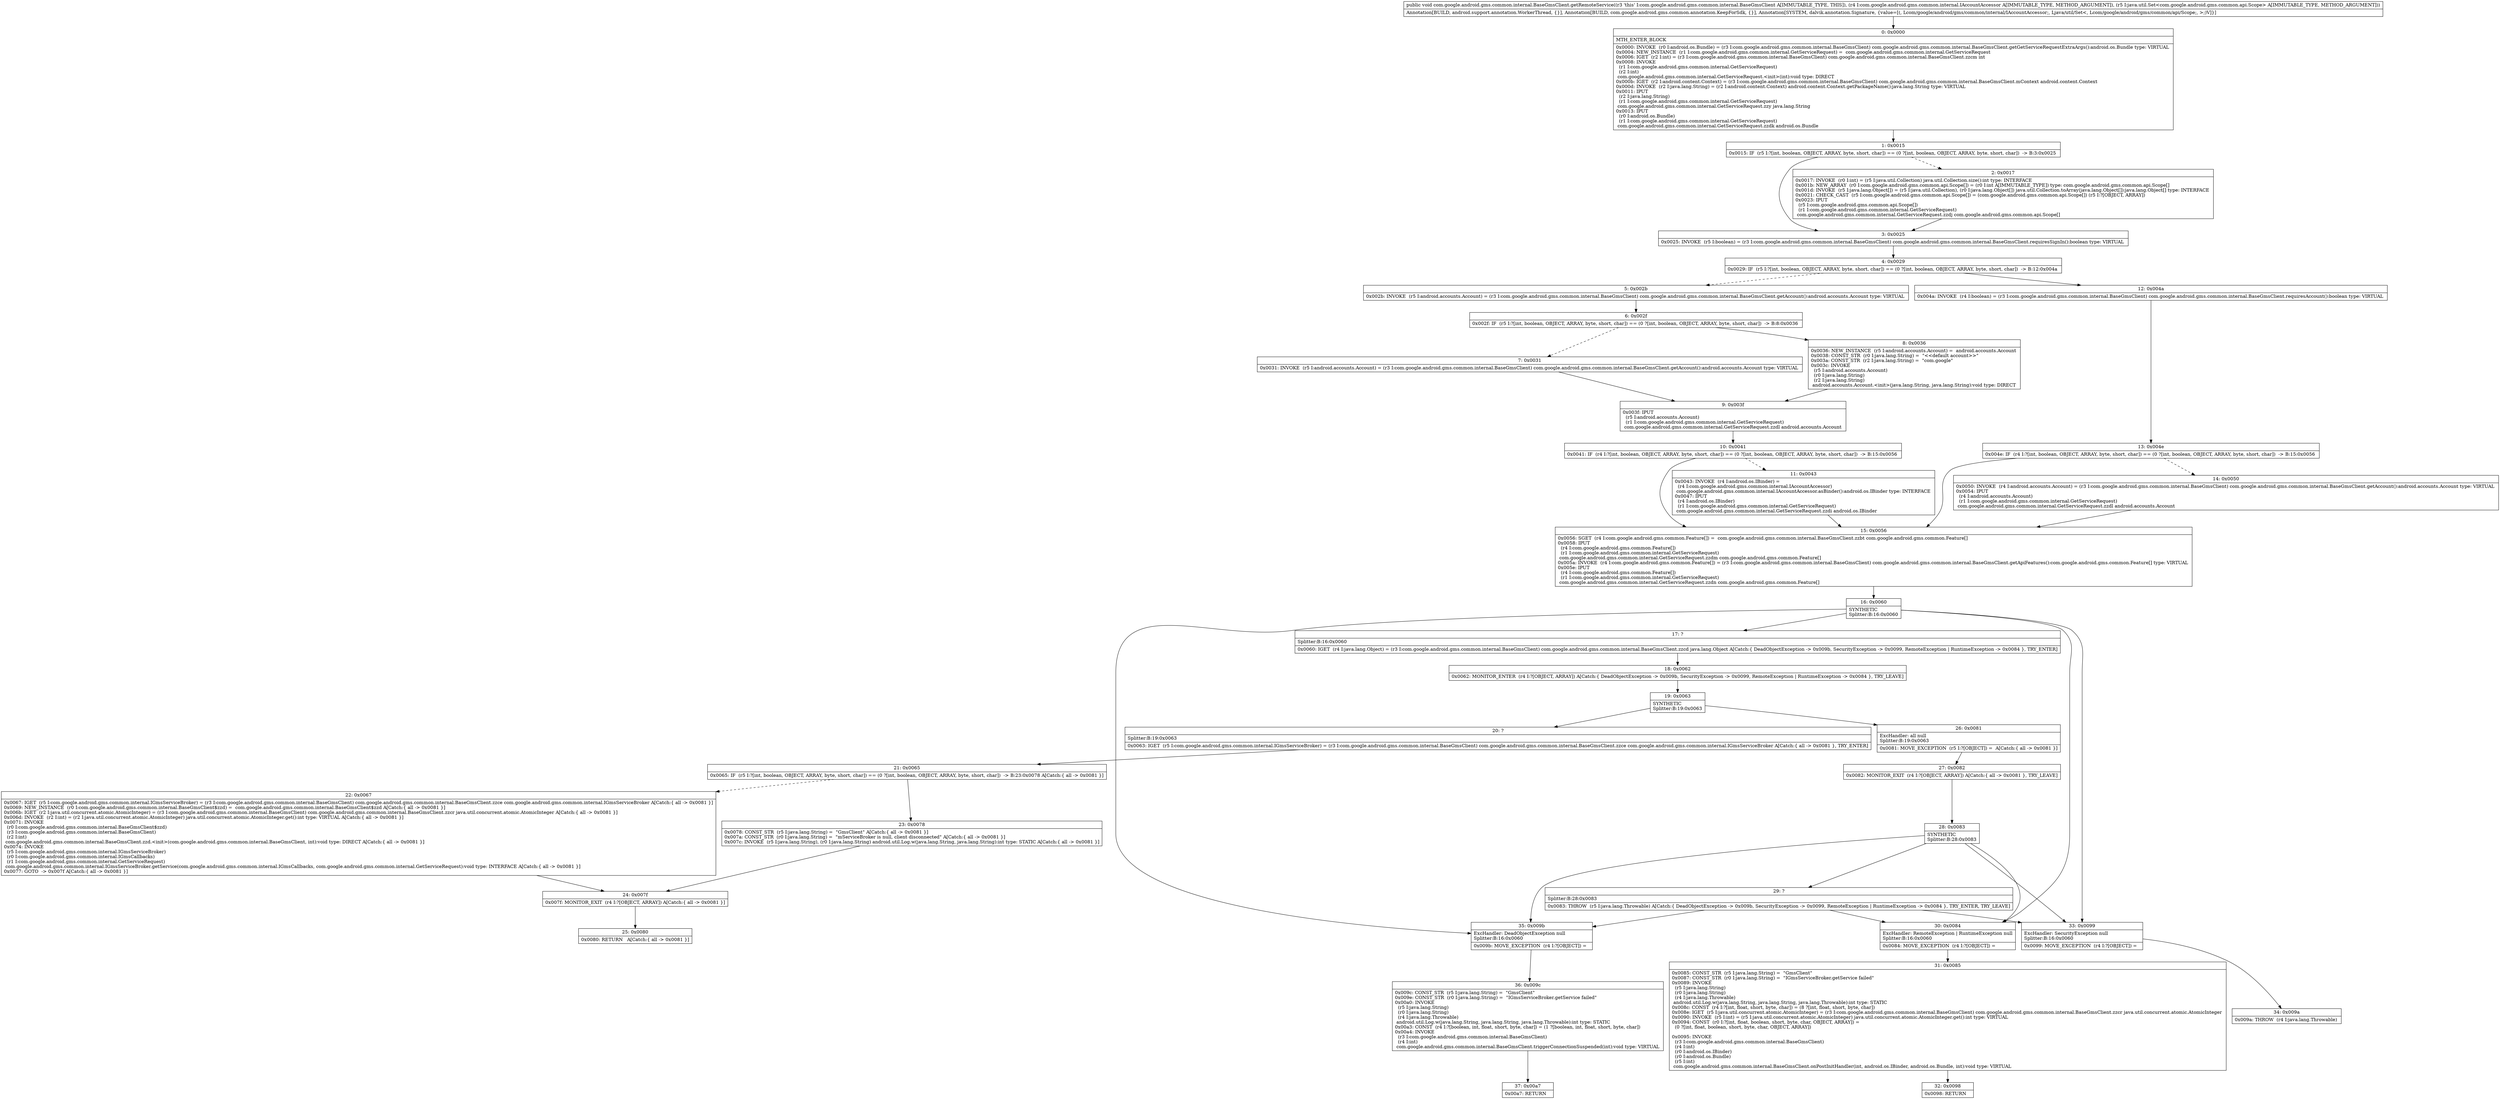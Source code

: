 digraph "CFG forcom.google.android.gms.common.internal.BaseGmsClient.getRemoteService(Lcom\/google\/android\/gms\/common\/internal\/IAccountAccessor;Ljava\/util\/Set;)V" {
Node_0 [shape=record,label="{0\:\ 0x0000|MTH_ENTER_BLOCK\l|0x0000: INVOKE  (r0 I:android.os.Bundle) = (r3 I:com.google.android.gms.common.internal.BaseGmsClient) com.google.android.gms.common.internal.BaseGmsClient.getGetServiceRequestExtraArgs():android.os.Bundle type: VIRTUAL \l0x0004: NEW_INSTANCE  (r1 I:com.google.android.gms.common.internal.GetServiceRequest) =  com.google.android.gms.common.internal.GetServiceRequest \l0x0006: IGET  (r2 I:int) = (r3 I:com.google.android.gms.common.internal.BaseGmsClient) com.google.android.gms.common.internal.BaseGmsClient.zzcm int \l0x0008: INVOKE  \l  (r1 I:com.google.android.gms.common.internal.GetServiceRequest)\l  (r2 I:int)\l com.google.android.gms.common.internal.GetServiceRequest.\<init\>(int):void type: DIRECT \l0x000b: IGET  (r2 I:android.content.Context) = (r3 I:com.google.android.gms.common.internal.BaseGmsClient) com.google.android.gms.common.internal.BaseGmsClient.mContext android.content.Context \l0x000d: INVOKE  (r2 I:java.lang.String) = (r2 I:android.content.Context) android.content.Context.getPackageName():java.lang.String type: VIRTUAL \l0x0011: IPUT  \l  (r2 I:java.lang.String)\l  (r1 I:com.google.android.gms.common.internal.GetServiceRequest)\l com.google.android.gms.common.internal.GetServiceRequest.zzy java.lang.String \l0x0013: IPUT  \l  (r0 I:android.os.Bundle)\l  (r1 I:com.google.android.gms.common.internal.GetServiceRequest)\l com.google.android.gms.common.internal.GetServiceRequest.zzdk android.os.Bundle \l}"];
Node_1 [shape=record,label="{1\:\ 0x0015|0x0015: IF  (r5 I:?[int, boolean, OBJECT, ARRAY, byte, short, char]) == (0 ?[int, boolean, OBJECT, ARRAY, byte, short, char])  \-\> B:3:0x0025 \l}"];
Node_2 [shape=record,label="{2\:\ 0x0017|0x0017: INVOKE  (r0 I:int) = (r5 I:java.util.Collection) java.util.Collection.size():int type: INTERFACE \l0x001b: NEW_ARRAY  (r0 I:com.google.android.gms.common.api.Scope[]) = (r0 I:int A[IMMUTABLE_TYPE]) type: com.google.android.gms.common.api.Scope[] \l0x001d: INVOKE  (r5 I:java.lang.Object[]) = (r5 I:java.util.Collection), (r0 I:java.lang.Object[]) java.util.Collection.toArray(java.lang.Object[]):java.lang.Object[] type: INTERFACE \l0x0021: CHECK_CAST  (r5 I:com.google.android.gms.common.api.Scope[]) = (com.google.android.gms.common.api.Scope[]) (r5 I:?[OBJECT, ARRAY]) \l0x0023: IPUT  \l  (r5 I:com.google.android.gms.common.api.Scope[])\l  (r1 I:com.google.android.gms.common.internal.GetServiceRequest)\l com.google.android.gms.common.internal.GetServiceRequest.zzdj com.google.android.gms.common.api.Scope[] \l}"];
Node_3 [shape=record,label="{3\:\ 0x0025|0x0025: INVOKE  (r5 I:boolean) = (r3 I:com.google.android.gms.common.internal.BaseGmsClient) com.google.android.gms.common.internal.BaseGmsClient.requiresSignIn():boolean type: VIRTUAL \l}"];
Node_4 [shape=record,label="{4\:\ 0x0029|0x0029: IF  (r5 I:?[int, boolean, OBJECT, ARRAY, byte, short, char]) == (0 ?[int, boolean, OBJECT, ARRAY, byte, short, char])  \-\> B:12:0x004a \l}"];
Node_5 [shape=record,label="{5\:\ 0x002b|0x002b: INVOKE  (r5 I:android.accounts.Account) = (r3 I:com.google.android.gms.common.internal.BaseGmsClient) com.google.android.gms.common.internal.BaseGmsClient.getAccount():android.accounts.Account type: VIRTUAL \l}"];
Node_6 [shape=record,label="{6\:\ 0x002f|0x002f: IF  (r5 I:?[int, boolean, OBJECT, ARRAY, byte, short, char]) == (0 ?[int, boolean, OBJECT, ARRAY, byte, short, char])  \-\> B:8:0x0036 \l}"];
Node_7 [shape=record,label="{7\:\ 0x0031|0x0031: INVOKE  (r5 I:android.accounts.Account) = (r3 I:com.google.android.gms.common.internal.BaseGmsClient) com.google.android.gms.common.internal.BaseGmsClient.getAccount():android.accounts.Account type: VIRTUAL \l}"];
Node_8 [shape=record,label="{8\:\ 0x0036|0x0036: NEW_INSTANCE  (r5 I:android.accounts.Account) =  android.accounts.Account \l0x0038: CONST_STR  (r0 I:java.lang.String) =  \"\<\<default account\>\>\" \l0x003a: CONST_STR  (r2 I:java.lang.String) =  \"com.google\" \l0x003c: INVOKE  \l  (r5 I:android.accounts.Account)\l  (r0 I:java.lang.String)\l  (r2 I:java.lang.String)\l android.accounts.Account.\<init\>(java.lang.String, java.lang.String):void type: DIRECT \l}"];
Node_9 [shape=record,label="{9\:\ 0x003f|0x003f: IPUT  \l  (r5 I:android.accounts.Account)\l  (r1 I:com.google.android.gms.common.internal.GetServiceRequest)\l com.google.android.gms.common.internal.GetServiceRequest.zzdl android.accounts.Account \l}"];
Node_10 [shape=record,label="{10\:\ 0x0041|0x0041: IF  (r4 I:?[int, boolean, OBJECT, ARRAY, byte, short, char]) == (0 ?[int, boolean, OBJECT, ARRAY, byte, short, char])  \-\> B:15:0x0056 \l}"];
Node_11 [shape=record,label="{11\:\ 0x0043|0x0043: INVOKE  (r4 I:android.os.IBinder) = \l  (r4 I:com.google.android.gms.common.internal.IAccountAccessor)\l com.google.android.gms.common.internal.IAccountAccessor.asBinder():android.os.IBinder type: INTERFACE \l0x0047: IPUT  \l  (r4 I:android.os.IBinder)\l  (r1 I:com.google.android.gms.common.internal.GetServiceRequest)\l com.google.android.gms.common.internal.GetServiceRequest.zzdi android.os.IBinder \l}"];
Node_12 [shape=record,label="{12\:\ 0x004a|0x004a: INVOKE  (r4 I:boolean) = (r3 I:com.google.android.gms.common.internal.BaseGmsClient) com.google.android.gms.common.internal.BaseGmsClient.requiresAccount():boolean type: VIRTUAL \l}"];
Node_13 [shape=record,label="{13\:\ 0x004e|0x004e: IF  (r4 I:?[int, boolean, OBJECT, ARRAY, byte, short, char]) == (0 ?[int, boolean, OBJECT, ARRAY, byte, short, char])  \-\> B:15:0x0056 \l}"];
Node_14 [shape=record,label="{14\:\ 0x0050|0x0050: INVOKE  (r4 I:android.accounts.Account) = (r3 I:com.google.android.gms.common.internal.BaseGmsClient) com.google.android.gms.common.internal.BaseGmsClient.getAccount():android.accounts.Account type: VIRTUAL \l0x0054: IPUT  \l  (r4 I:android.accounts.Account)\l  (r1 I:com.google.android.gms.common.internal.GetServiceRequest)\l com.google.android.gms.common.internal.GetServiceRequest.zzdl android.accounts.Account \l}"];
Node_15 [shape=record,label="{15\:\ 0x0056|0x0056: SGET  (r4 I:com.google.android.gms.common.Feature[]) =  com.google.android.gms.common.internal.BaseGmsClient.zzbt com.google.android.gms.common.Feature[] \l0x0058: IPUT  \l  (r4 I:com.google.android.gms.common.Feature[])\l  (r1 I:com.google.android.gms.common.internal.GetServiceRequest)\l com.google.android.gms.common.internal.GetServiceRequest.zzdm com.google.android.gms.common.Feature[] \l0x005a: INVOKE  (r4 I:com.google.android.gms.common.Feature[]) = (r3 I:com.google.android.gms.common.internal.BaseGmsClient) com.google.android.gms.common.internal.BaseGmsClient.getApiFeatures():com.google.android.gms.common.Feature[] type: VIRTUAL \l0x005e: IPUT  \l  (r4 I:com.google.android.gms.common.Feature[])\l  (r1 I:com.google.android.gms.common.internal.GetServiceRequest)\l com.google.android.gms.common.internal.GetServiceRequest.zzdn com.google.android.gms.common.Feature[] \l}"];
Node_16 [shape=record,label="{16\:\ 0x0060|SYNTHETIC\lSplitter:B:16:0x0060\l}"];
Node_17 [shape=record,label="{17\:\ ?|Splitter:B:16:0x0060\l|0x0060: IGET  (r4 I:java.lang.Object) = (r3 I:com.google.android.gms.common.internal.BaseGmsClient) com.google.android.gms.common.internal.BaseGmsClient.zzcd java.lang.Object A[Catch:\{ DeadObjectException \-\> 0x009b, SecurityException \-\> 0x0099, RemoteException \| RuntimeException \-\> 0x0084 \}, TRY_ENTER]\l}"];
Node_18 [shape=record,label="{18\:\ 0x0062|0x0062: MONITOR_ENTER  (r4 I:?[OBJECT, ARRAY]) A[Catch:\{ DeadObjectException \-\> 0x009b, SecurityException \-\> 0x0099, RemoteException \| RuntimeException \-\> 0x0084 \}, TRY_LEAVE]\l}"];
Node_19 [shape=record,label="{19\:\ 0x0063|SYNTHETIC\lSplitter:B:19:0x0063\l}"];
Node_20 [shape=record,label="{20\:\ ?|Splitter:B:19:0x0063\l|0x0063: IGET  (r5 I:com.google.android.gms.common.internal.IGmsServiceBroker) = (r3 I:com.google.android.gms.common.internal.BaseGmsClient) com.google.android.gms.common.internal.BaseGmsClient.zzce com.google.android.gms.common.internal.IGmsServiceBroker A[Catch:\{ all \-\> 0x0081 \}, TRY_ENTER]\l}"];
Node_21 [shape=record,label="{21\:\ 0x0065|0x0065: IF  (r5 I:?[int, boolean, OBJECT, ARRAY, byte, short, char]) == (0 ?[int, boolean, OBJECT, ARRAY, byte, short, char])  \-\> B:23:0x0078 A[Catch:\{ all \-\> 0x0081 \}]\l}"];
Node_22 [shape=record,label="{22\:\ 0x0067|0x0067: IGET  (r5 I:com.google.android.gms.common.internal.IGmsServiceBroker) = (r3 I:com.google.android.gms.common.internal.BaseGmsClient) com.google.android.gms.common.internal.BaseGmsClient.zzce com.google.android.gms.common.internal.IGmsServiceBroker A[Catch:\{ all \-\> 0x0081 \}]\l0x0069: NEW_INSTANCE  (r0 I:com.google.android.gms.common.internal.BaseGmsClient$zzd) =  com.google.android.gms.common.internal.BaseGmsClient$zzd A[Catch:\{ all \-\> 0x0081 \}]\l0x006b: IGET  (r2 I:java.util.concurrent.atomic.AtomicInteger) = (r3 I:com.google.android.gms.common.internal.BaseGmsClient) com.google.android.gms.common.internal.BaseGmsClient.zzcr java.util.concurrent.atomic.AtomicInteger A[Catch:\{ all \-\> 0x0081 \}]\l0x006d: INVOKE  (r2 I:int) = (r2 I:java.util.concurrent.atomic.AtomicInteger) java.util.concurrent.atomic.AtomicInteger.get():int type: VIRTUAL A[Catch:\{ all \-\> 0x0081 \}]\l0x0071: INVOKE  \l  (r0 I:com.google.android.gms.common.internal.BaseGmsClient$zzd)\l  (r3 I:com.google.android.gms.common.internal.BaseGmsClient)\l  (r2 I:int)\l com.google.android.gms.common.internal.BaseGmsClient.zzd.\<init\>(com.google.android.gms.common.internal.BaseGmsClient, int):void type: DIRECT A[Catch:\{ all \-\> 0x0081 \}]\l0x0074: INVOKE  \l  (r5 I:com.google.android.gms.common.internal.IGmsServiceBroker)\l  (r0 I:com.google.android.gms.common.internal.IGmsCallbacks)\l  (r1 I:com.google.android.gms.common.internal.GetServiceRequest)\l com.google.android.gms.common.internal.IGmsServiceBroker.getService(com.google.android.gms.common.internal.IGmsCallbacks, com.google.android.gms.common.internal.GetServiceRequest):void type: INTERFACE A[Catch:\{ all \-\> 0x0081 \}]\l0x0077: GOTO  \-\> 0x007f A[Catch:\{ all \-\> 0x0081 \}]\l}"];
Node_23 [shape=record,label="{23\:\ 0x0078|0x0078: CONST_STR  (r5 I:java.lang.String) =  \"GmsClient\" A[Catch:\{ all \-\> 0x0081 \}]\l0x007a: CONST_STR  (r0 I:java.lang.String) =  \"mServiceBroker is null, client disconnected\" A[Catch:\{ all \-\> 0x0081 \}]\l0x007c: INVOKE  (r5 I:java.lang.String), (r0 I:java.lang.String) android.util.Log.w(java.lang.String, java.lang.String):int type: STATIC A[Catch:\{ all \-\> 0x0081 \}]\l}"];
Node_24 [shape=record,label="{24\:\ 0x007f|0x007f: MONITOR_EXIT  (r4 I:?[OBJECT, ARRAY]) A[Catch:\{ all \-\> 0x0081 \}]\l}"];
Node_25 [shape=record,label="{25\:\ 0x0080|0x0080: RETURN   A[Catch:\{ all \-\> 0x0081 \}]\l}"];
Node_26 [shape=record,label="{26\:\ 0x0081|ExcHandler: all null\lSplitter:B:19:0x0063\l|0x0081: MOVE_EXCEPTION  (r5 I:?[OBJECT]) =  A[Catch:\{ all \-\> 0x0081 \}]\l}"];
Node_27 [shape=record,label="{27\:\ 0x0082|0x0082: MONITOR_EXIT  (r4 I:?[OBJECT, ARRAY]) A[Catch:\{ all \-\> 0x0081 \}, TRY_LEAVE]\l}"];
Node_28 [shape=record,label="{28\:\ 0x0083|SYNTHETIC\lSplitter:B:28:0x0083\l}"];
Node_29 [shape=record,label="{29\:\ ?|Splitter:B:28:0x0083\l|0x0083: THROW  (r5 I:java.lang.Throwable) A[Catch:\{ DeadObjectException \-\> 0x009b, SecurityException \-\> 0x0099, RemoteException \| RuntimeException \-\> 0x0084 \}, TRY_ENTER, TRY_LEAVE]\l}"];
Node_30 [shape=record,label="{30\:\ 0x0084|ExcHandler: RemoteException \| RuntimeException null\lSplitter:B:16:0x0060\l|0x0084: MOVE_EXCEPTION  (r4 I:?[OBJECT]) =  \l}"];
Node_31 [shape=record,label="{31\:\ 0x0085|0x0085: CONST_STR  (r5 I:java.lang.String) =  \"GmsClient\" \l0x0087: CONST_STR  (r0 I:java.lang.String) =  \"IGmsServiceBroker.getService failed\" \l0x0089: INVOKE  \l  (r5 I:java.lang.String)\l  (r0 I:java.lang.String)\l  (r4 I:java.lang.Throwable)\l android.util.Log.w(java.lang.String, java.lang.String, java.lang.Throwable):int type: STATIC \l0x008c: CONST  (r4 I:?[int, float, short, byte, char]) = (8 ?[int, float, short, byte, char]) \l0x008e: IGET  (r5 I:java.util.concurrent.atomic.AtomicInteger) = (r3 I:com.google.android.gms.common.internal.BaseGmsClient) com.google.android.gms.common.internal.BaseGmsClient.zzcr java.util.concurrent.atomic.AtomicInteger \l0x0090: INVOKE  (r5 I:int) = (r5 I:java.util.concurrent.atomic.AtomicInteger) java.util.concurrent.atomic.AtomicInteger.get():int type: VIRTUAL \l0x0094: CONST  (r0 I:?[int, float, boolean, short, byte, char, OBJECT, ARRAY]) = \l  (0 ?[int, float, boolean, short, byte, char, OBJECT, ARRAY])\l \l0x0095: INVOKE  \l  (r3 I:com.google.android.gms.common.internal.BaseGmsClient)\l  (r4 I:int)\l  (r0 I:android.os.IBinder)\l  (r0 I:android.os.Bundle)\l  (r5 I:int)\l com.google.android.gms.common.internal.BaseGmsClient.onPostInitHandler(int, android.os.IBinder, android.os.Bundle, int):void type: VIRTUAL \l}"];
Node_32 [shape=record,label="{32\:\ 0x0098|0x0098: RETURN   \l}"];
Node_33 [shape=record,label="{33\:\ 0x0099|ExcHandler: SecurityException null\lSplitter:B:16:0x0060\l|0x0099: MOVE_EXCEPTION  (r4 I:?[OBJECT]) =  \l}"];
Node_34 [shape=record,label="{34\:\ 0x009a|0x009a: THROW  (r4 I:java.lang.Throwable) \l}"];
Node_35 [shape=record,label="{35\:\ 0x009b|ExcHandler: DeadObjectException null\lSplitter:B:16:0x0060\l|0x009b: MOVE_EXCEPTION  (r4 I:?[OBJECT]) =  \l}"];
Node_36 [shape=record,label="{36\:\ 0x009c|0x009c: CONST_STR  (r5 I:java.lang.String) =  \"GmsClient\" \l0x009e: CONST_STR  (r0 I:java.lang.String) =  \"IGmsServiceBroker.getService failed\" \l0x00a0: INVOKE  \l  (r5 I:java.lang.String)\l  (r0 I:java.lang.String)\l  (r4 I:java.lang.Throwable)\l android.util.Log.w(java.lang.String, java.lang.String, java.lang.Throwable):int type: STATIC \l0x00a3: CONST  (r4 I:?[boolean, int, float, short, byte, char]) = (1 ?[boolean, int, float, short, byte, char]) \l0x00a4: INVOKE  \l  (r3 I:com.google.android.gms.common.internal.BaseGmsClient)\l  (r4 I:int)\l com.google.android.gms.common.internal.BaseGmsClient.triggerConnectionSuspended(int):void type: VIRTUAL \l}"];
Node_37 [shape=record,label="{37\:\ 0x00a7|0x00a7: RETURN   \l}"];
MethodNode[shape=record,label="{public void com.google.android.gms.common.internal.BaseGmsClient.getRemoteService((r3 'this' I:com.google.android.gms.common.internal.BaseGmsClient A[IMMUTABLE_TYPE, THIS]), (r4 I:com.google.android.gms.common.internal.IAccountAccessor A[IMMUTABLE_TYPE, METHOD_ARGUMENT]), (r5 I:java.util.Set\<com.google.android.gms.common.api.Scope\> A[IMMUTABLE_TYPE, METHOD_ARGUMENT]))  | Annotation[BUILD, android.support.annotation.WorkerThread, \{\}], Annotation[BUILD, com.google.android.gms.common.annotation.KeepForSdk, \{\}], Annotation[SYSTEM, dalvik.annotation.Signature, \{value=[(, Lcom\/google\/android\/gms\/common\/internal\/IAccountAccessor;, Ljava\/util\/Set\<, Lcom\/google\/android\/gms\/common\/api\/Scope;, \>;)V]\}]\l}"];
MethodNode -> Node_0;
Node_0 -> Node_1;
Node_1 -> Node_2[style=dashed];
Node_1 -> Node_3;
Node_2 -> Node_3;
Node_3 -> Node_4;
Node_4 -> Node_5[style=dashed];
Node_4 -> Node_12;
Node_5 -> Node_6;
Node_6 -> Node_7[style=dashed];
Node_6 -> Node_8;
Node_7 -> Node_9;
Node_8 -> Node_9;
Node_9 -> Node_10;
Node_10 -> Node_11[style=dashed];
Node_10 -> Node_15;
Node_11 -> Node_15;
Node_12 -> Node_13;
Node_13 -> Node_14[style=dashed];
Node_13 -> Node_15;
Node_14 -> Node_15;
Node_15 -> Node_16;
Node_16 -> Node_17;
Node_16 -> Node_35;
Node_16 -> Node_33;
Node_16 -> Node_30;
Node_17 -> Node_18;
Node_18 -> Node_19;
Node_19 -> Node_20;
Node_19 -> Node_26;
Node_20 -> Node_21;
Node_21 -> Node_22[style=dashed];
Node_21 -> Node_23;
Node_22 -> Node_24;
Node_23 -> Node_24;
Node_24 -> Node_25;
Node_26 -> Node_27;
Node_27 -> Node_28;
Node_28 -> Node_29;
Node_28 -> Node_35;
Node_28 -> Node_33;
Node_28 -> Node_30;
Node_29 -> Node_35;
Node_29 -> Node_33;
Node_29 -> Node_30;
Node_30 -> Node_31;
Node_31 -> Node_32;
Node_33 -> Node_34;
Node_35 -> Node_36;
Node_36 -> Node_37;
}

